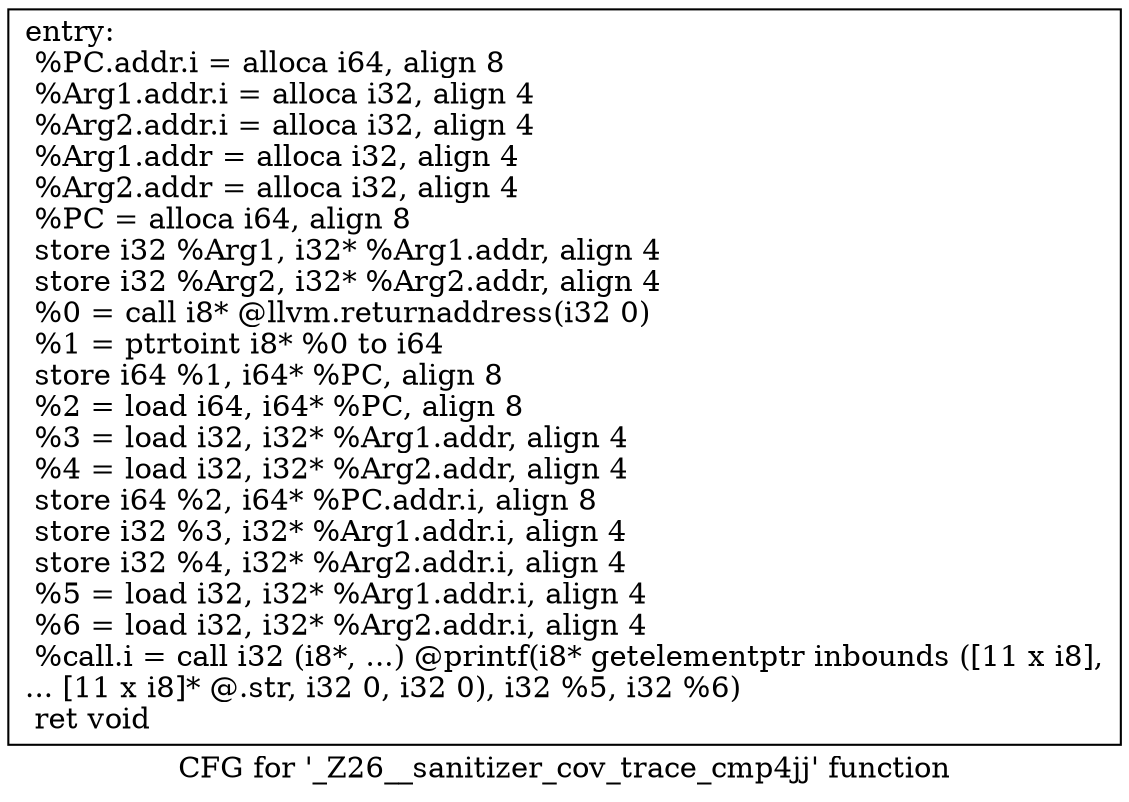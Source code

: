 digraph "CFG for '_Z26__sanitizer_cov_trace_cmp4jj' function" {
	label="CFG for '_Z26__sanitizer_cov_trace_cmp4jj' function";

	Node0x5e15c10 [shape=record,label="{entry:\l  %PC.addr.i = alloca i64, align 8\l  %Arg1.addr.i = alloca i32, align 4\l  %Arg2.addr.i = alloca i32, align 4\l  %Arg1.addr = alloca i32, align 4\l  %Arg2.addr = alloca i32, align 4\l  %PC = alloca i64, align 8\l  store i32 %Arg1, i32* %Arg1.addr, align 4\l  store i32 %Arg2, i32* %Arg2.addr, align 4\l  %0 = call i8* @llvm.returnaddress(i32 0)\l  %1 = ptrtoint i8* %0 to i64\l  store i64 %1, i64* %PC, align 8\l  %2 = load i64, i64* %PC, align 8\l  %3 = load i32, i32* %Arg1.addr, align 4\l  %4 = load i32, i32* %Arg2.addr, align 4\l  store i64 %2, i64* %PC.addr.i, align 8\l  store i32 %3, i32* %Arg1.addr.i, align 4\l  store i32 %4, i32* %Arg2.addr.i, align 4\l  %5 = load i32, i32* %Arg1.addr.i, align 4\l  %6 = load i32, i32* %Arg2.addr.i, align 4\l  %call.i = call i32 (i8*, ...) @printf(i8* getelementptr inbounds ([11 x i8],\l... [11 x i8]* @.str, i32 0, i32 0), i32 %5, i32 %6)\l  ret void\l}"];
}
